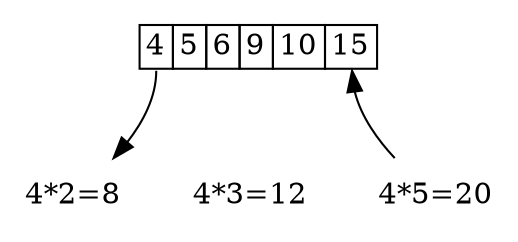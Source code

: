digraph G{
	margin="0"
	node[shape=plaintext]
	n[shape=plaintext,
      label=<<table BORDER="0" CELLBORDER="1" CELLSPACING="0">
      <tr><td port="head">4</td><td>5</td><td>6</td><td>9</td><td>10</td><td port="tail">15</td></tr></table>>]
	x1[label="4*2=8", style=filled, color=white];
	x2[label="4*3=12", style=filled, color=white];
	x3[label="4*5=20", style=filled, color=white];
	n:head->x1;
	x1->x2->x3[style=invis];
	x3->n:tail;
	{rank = same; x1; x2; x3}
}

